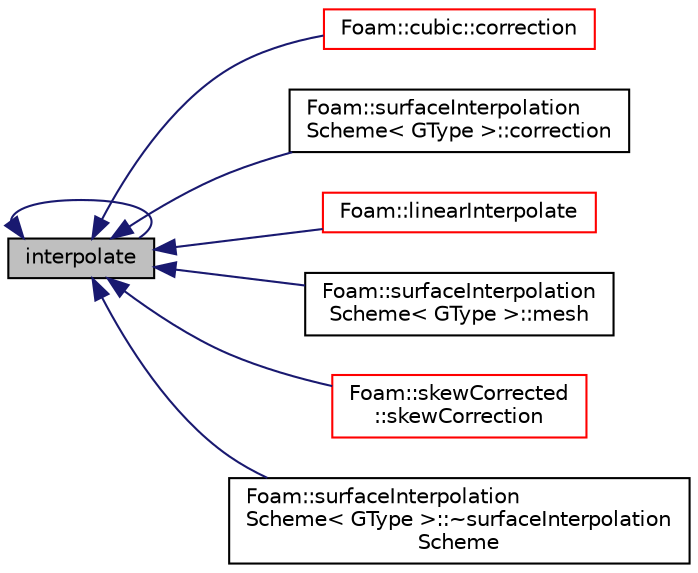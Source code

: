 digraph "interpolate"
{
  bgcolor="transparent";
  edge [fontname="Helvetica",fontsize="10",labelfontname="Helvetica",labelfontsize="10"];
  node [fontname="Helvetica",fontsize="10",shape=record];
  rankdir="LR";
  Node76 [label="interpolate",height=0.2,width=0.4,color="black", fillcolor="grey75", style="filled", fontcolor="black"];
  Node76 -> Node77 [dir="back",color="midnightblue",fontsize="10",style="solid",fontname="Helvetica"];
  Node77 [label="Foam::cubic::correction",height=0.2,width=0.4,color="red",URL="$a23989.html#acc9188c066344eea3cfd4b7f114eef3e",tooltip="Return the explicit correction to the face-interpolate. "];
  Node76 -> Node79 [dir="back",color="midnightblue",fontsize="10",style="solid",fontname="Helvetica"];
  Node79 [label="Foam::surfaceInterpolation\lScheme\< GType \>::correction",height=0.2,width=0.4,color="black",URL="$a24109.html#ac6f6b8ef6072a02090ccb253e99af997",tooltip="Return the explicit correction to the face-interpolate. "];
  Node76 -> Node76 [dir="back",color="midnightblue",fontsize="10",style="solid",fontname="Helvetica"];
  Node76 -> Node80 [dir="back",color="midnightblue",fontsize="10",style="solid",fontname="Helvetica"];
  Node80 [label="Foam::linearInterpolate",height=0.2,width=0.4,color="red",URL="$a21851.html#a77094c8cc487d2a53de247336f41e78f"];
  Node76 -> Node90 [dir="back",color="midnightblue",fontsize="10",style="solid",fontname="Helvetica"];
  Node90 [label="Foam::surfaceInterpolation\lScheme\< GType \>::mesh",height=0.2,width=0.4,color="black",URL="$a24109.html#a470f06cfb9b6ee887cd85d63de275607",tooltip="Return mesh reference. "];
  Node76 -> Node91 [dir="back",color="midnightblue",fontsize="10",style="solid",fontname="Helvetica"];
  Node91 [label="Foam::skewCorrected\l::skewCorrection",height=0.2,width=0.4,color="red",URL="$a24085.html#a647addcca923efae5277c2482632f4fc"];
  Node76 -> Node94 [dir="back",color="midnightblue",fontsize="10",style="solid",fontname="Helvetica"];
  Node94 [label="Foam::surfaceInterpolation\lScheme\< GType \>::~surfaceInterpolation\lScheme",height=0.2,width=0.4,color="black",URL="$a24109.html#a6e82460b1fa4201c76b57f454d08d692",tooltip="Destructor. "];
}
